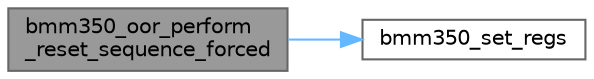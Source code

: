 digraph "bmm350_oor_perform_reset_sequence_forced"
{
 // LATEX_PDF_SIZE
  bgcolor="transparent";
  edge [fontname=Helvetica,fontsize=10,labelfontname=Helvetica,labelfontsize=10];
  node [fontname=Helvetica,fontsize=10,shape=box,height=0.2,width=0.4];
  rankdir="LR";
  Node1 [id="Node000001",label="bmm350_oor_perform\l_reset_sequence_forced",height=0.2,width=0.4,color="gray40", fillcolor="grey60", style="filled", fontcolor="black",tooltip="This API is used to perform reset sequence in forced mode."];
  Node1 -> Node2 [id="edge1_Node000001_Node000002",color="steelblue1",style="solid",tooltip=" "];
  Node2 [id="Node000002",label="bmm350_set_regs",height=0.2,width=0.4,color="grey40", fillcolor="white", style="filled",URL="$bmm350_8c.html#af6ee12ae10658368cdfe4f377d9411e7",tooltip="This API writes the given data to the register address of the sensor."];
}
